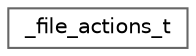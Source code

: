 digraph "Graphical Class Hierarchy"
{
 // LATEX_PDF_SIZE
  bgcolor="transparent";
  edge [fontname=Helvetica,fontsize=10,labelfontname=Helvetica,labelfontsize=10];
  node [fontname=Helvetica,fontsize=10,shape=box,height=0.2,width=0.4];
  rankdir="LR";
  Node0 [id="Node000000",label="_file_actions_t",height=0.2,width=0.4,color="grey40", fillcolor="white", style="filled",URL="$struct__file__actions__t.html",tooltip=" "];
}
